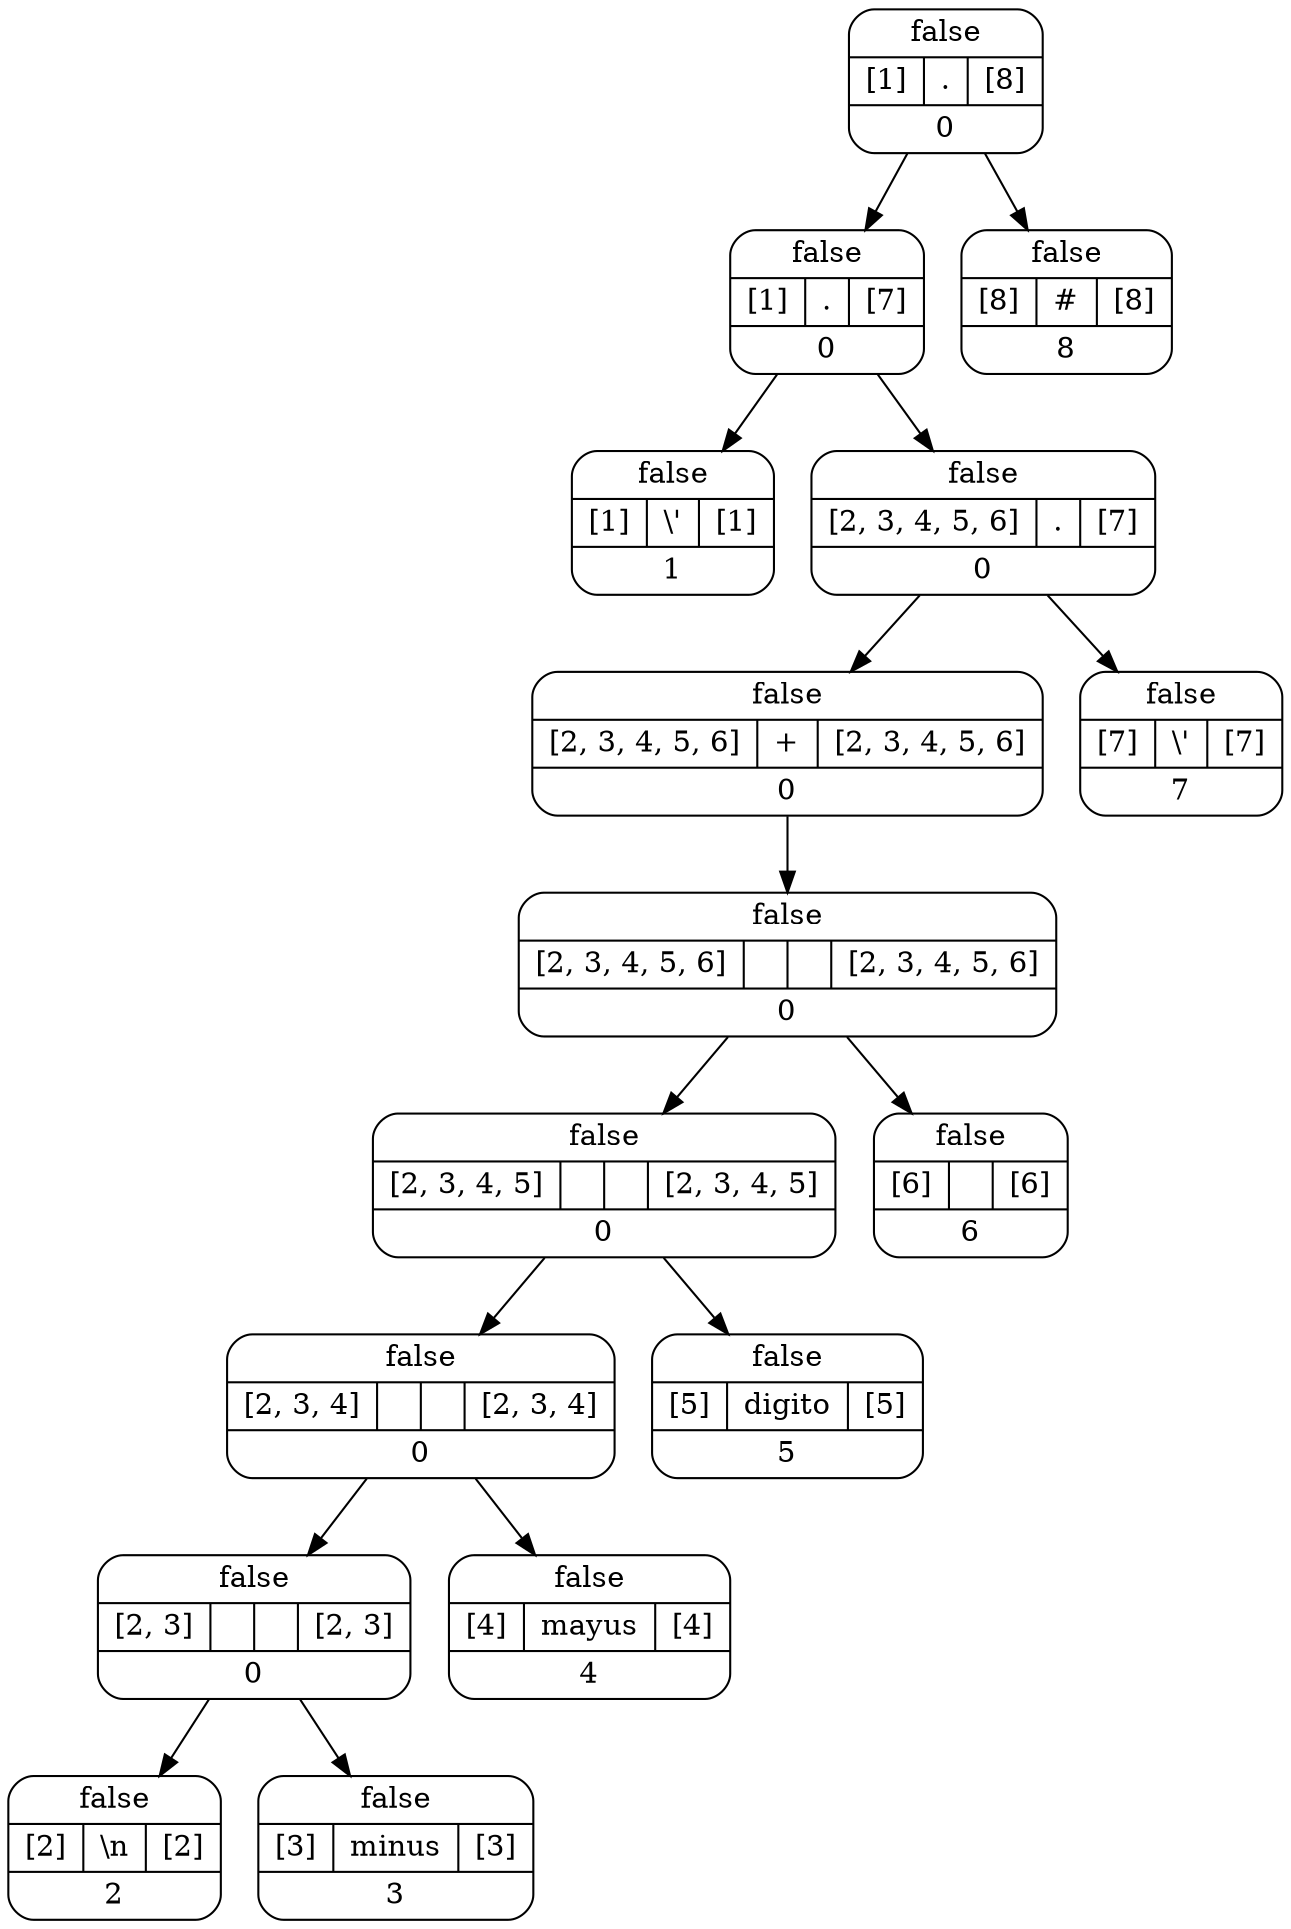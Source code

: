 digraph Arbol_Sintactico{

 node[style=rounded shape=record]
node0[label = "{false|{[1]|.|[8]}|0}"];
node0 -> node00
node00[label = "{false|{[1]|.|[7]}|0}"];
node00 -> node000
node000[label = "{false|{[1]|\\'|[1]}|1}"];
node00 -> node001
node001[label = "{false|{[2, 3, 4, 5, 6]|.|[7]}|0}"];
node001 -> node0010
node0010[label = "{false|{[2, 3, 4, 5, 6]|+|[2, 3, 4, 5, 6]}|0}"];
node0010 -> node00100
node00100[label = "{false|{[2, 3, 4, 5, 6]|||[2, 3, 4, 5, 6]}|0}"];
node00100 -> node001000
node001000[label = "{false|{[2, 3, 4, 5]|||[2, 3, 4, 5]}|0}"];
node001000 -> node0010000
node0010000[label = "{false|{[2, 3, 4]|||[2, 3, 4]}|0}"];
node0010000 -> node00100000
node00100000[label = "{false|{[2, 3]|||[2, 3]}|0}"];
node00100000 -> node001000000
node001000000[label = "{false|{[2]|\\n|[2]}|2}"];
node00100000 -> node001000001
node001000001[label = "{false|{[3]|minus|[3]}|3}"];
node0010000 -> node00100001
node00100001[label = "{false|{[4]|mayus|[4]}|4}"];
node001000 -> node0010001
node0010001[label = "{false|{[5]|digito|[5]}|5}"];
node00100 -> node001001
node001001[label = "{false|{[6]| |[6]}|6}"];
node001 -> node0011
node0011[label = "{false|{[7]|\\'|[7]}|7}"];
node0 -> node01
node01[label = "{false|{[8]|#|[8]}|8}"];


}
